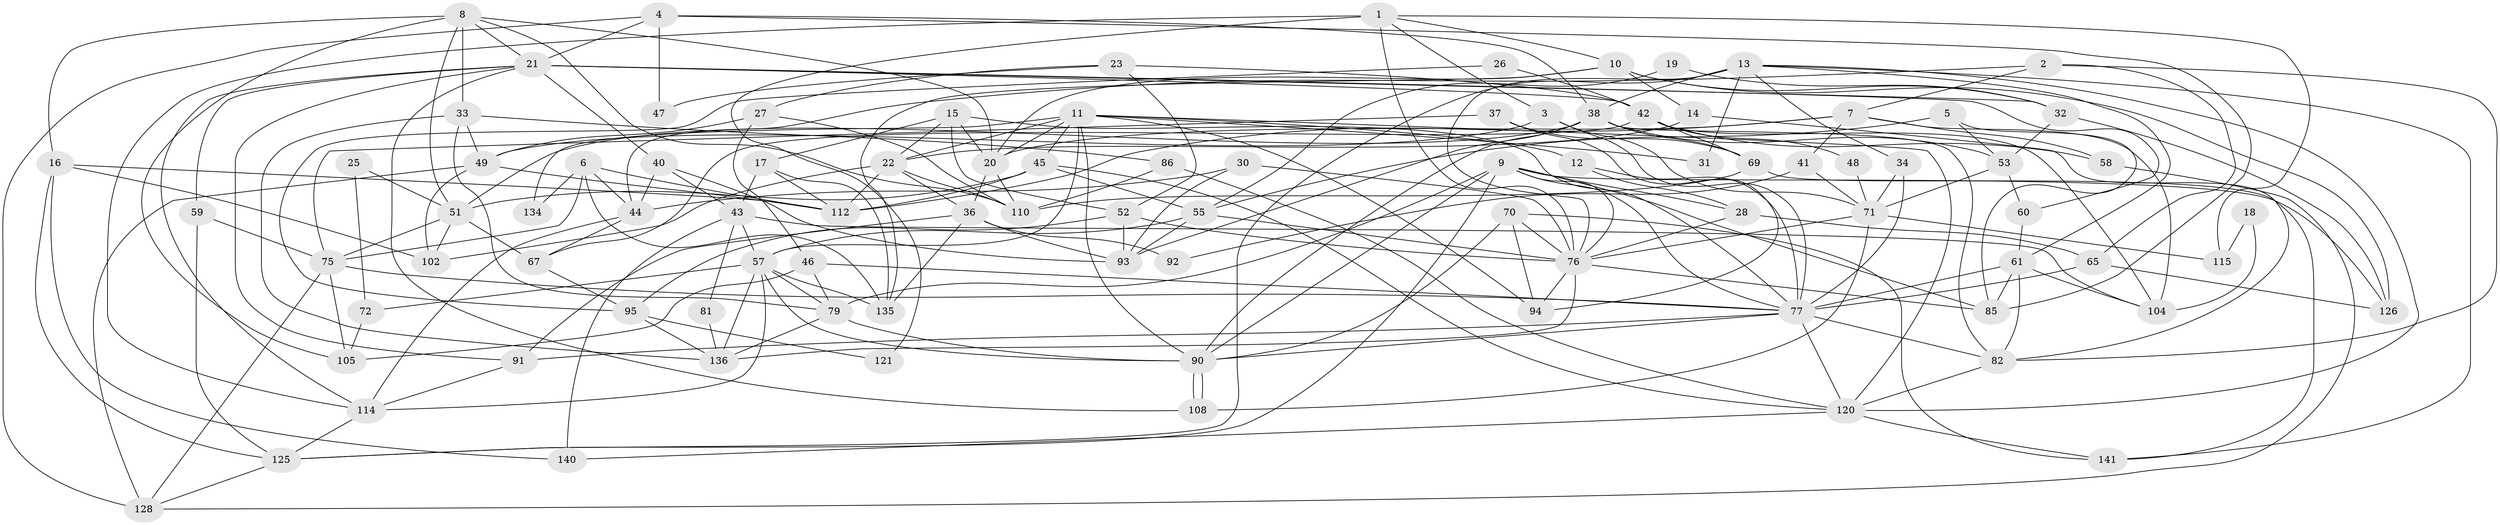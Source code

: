 // Generated by graph-tools (version 1.1) at 2025/24/03/03/25 07:24:01]
// undirected, 92 vertices, 230 edges
graph export_dot {
graph [start="1"]
  node [color=gray90,style=filled];
  1 [super="+54"];
  2 [super="+89"];
  3 [super="+29"];
  4 [super="+63"];
  5;
  6 [super="+122"];
  7 [super="+62"];
  8 [super="+99"];
  9 [super="+24"];
  10;
  11 [super="+35"];
  12 [super="+106"];
  13 [super="+118"];
  14 [super="+80"];
  15 [super="+68"];
  16 [super="+78"];
  17 [super="+66"];
  18;
  19;
  20 [super="+88"];
  21 [super="+133"];
  22 [super="+50"];
  23;
  25;
  26;
  27 [super="+73"];
  28;
  30;
  31;
  32 [super="+56"];
  33 [super="+39"];
  34;
  36 [super="+119"];
  37 [super="+123"];
  38 [super="+84"];
  40;
  41;
  42 [super="+64"];
  43 [super="+97"];
  44 [super="+103"];
  45 [super="+142"];
  46;
  47;
  48;
  49 [super="+74"];
  51 [super="+98"];
  52;
  53 [super="+117"];
  55 [super="+109"];
  57 [super="+138"];
  58;
  59;
  60;
  61 [super="+83"];
  65;
  67;
  69;
  70 [super="+129"];
  71 [super="+101"];
  72;
  75;
  76 [super="+124"];
  77 [super="+137"];
  79 [super="+100"];
  81;
  82 [super="+87"];
  85 [super="+127"];
  86;
  90 [super="+96"];
  91 [super="+113"];
  92;
  93;
  94;
  95 [super="+107"];
  102 [super="+111"];
  104;
  105;
  108;
  110 [super="+139"];
  112 [super="+116"];
  114 [super="+130"];
  115;
  120 [super="+131"];
  121;
  125 [super="+132"];
  126;
  128;
  134;
  135;
  136;
  140;
  141;
  1 -- 10;
  1 -- 115;
  1 -- 114;
  1 -- 3;
  1 -- 121;
  1 -- 76;
  2 -- 7;
  2 -- 65;
  2 -- 44;
  2 -- 82;
  3 -- 77;
  3 -- 49;
  3 -- 71;
  4 -- 47;
  4 -- 128;
  4 -- 21;
  4 -- 38;
  4 -- 85;
  5 -- 55 [weight=2];
  5 -- 53;
  5 -- 85;
  6 -- 134;
  6 -- 135;
  6 -- 44;
  6 -- 112;
  6 -- 75;
  7 -- 41;
  7 -- 58;
  7 -- 20;
  7 -- 104;
  7 -- 112;
  8 -- 51;
  8 -- 105;
  8 -- 110;
  8 -- 21;
  8 -- 20;
  8 -- 33;
  8 -- 16;
  9 -- 28;
  9 -- 85;
  9 -- 125;
  9 -- 79;
  9 -- 76;
  9 -- 77;
  9 -- 126;
  9 -- 90;
  10 -- 135;
  10 -- 126;
  10 -- 14;
  10 -- 32;
  10 -- 20;
  11 -- 134;
  11 -- 12;
  11 -- 22 [weight=2];
  11 -- 120;
  11 -- 94;
  11 -- 31;
  11 -- 20;
  11 -- 57;
  11 -- 90;
  11 -- 45;
  12 -- 77;
  12 -- 28;
  13 -- 61;
  13 -- 120;
  13 -- 34;
  13 -- 125;
  13 -- 38;
  13 -- 141;
  13 -- 76;
  13 -- 31;
  14 -- 22;
  14 -- 82;
  15 -- 20;
  15 -- 52;
  15 -- 77;
  15 -- 22;
  15 -- 17;
  16 -- 140;
  16 -- 125;
  16 -- 102;
  16 -- 112;
  17 -- 112;
  17 -- 135;
  17 -- 43;
  18 -- 104;
  18 -- 115;
  19 -- 55;
  19 -- 32;
  20 -- 110;
  20 -- 36;
  21 -- 114;
  21 -- 59;
  21 -- 108;
  21 -- 32;
  21 -- 40;
  21 -- 91;
  21 -- 60;
  21 -- 42;
  22 -- 36;
  22 -- 102;
  22 -- 110;
  22 -- 112;
  23 -- 42;
  23 -- 52;
  23 -- 27;
  23 -- 47;
  25 -- 51;
  25 -- 72;
  26 -- 95;
  26 -- 42;
  27 -- 46;
  27 -- 49 [weight=2];
  27 -- 110;
  28 -- 76;
  28 -- 65;
  30 -- 93;
  30 -- 44;
  30 -- 76;
  32 -- 126;
  32 -- 53;
  33 -- 86;
  33 -- 136;
  33 -- 79;
  33 -- 49;
  34 -- 77;
  34 -- 71;
  36 -- 135;
  36 -- 92;
  36 -- 91;
  36 -- 93;
  37 -- 69;
  37 -- 94;
  37 -- 75;
  38 -- 90;
  38 -- 69;
  38 -- 82;
  38 -- 93;
  38 -- 53;
  38 -- 51;
  40 -- 44;
  40 -- 93;
  40 -- 43;
  41 -- 71;
  41 -- 92;
  42 -- 67;
  42 -- 48;
  42 -- 58;
  42 -- 69;
  42 -- 104;
  43 -- 81;
  43 -- 140;
  43 -- 104;
  43 -- 57;
  44 -- 67;
  44 -- 114;
  45 -- 112;
  45 -- 120;
  45 -- 55;
  45 -- 51;
  46 -- 79;
  46 -- 105;
  46 -- 77;
  48 -- 71;
  49 -- 128;
  49 -- 102;
  49 -- 112;
  51 -- 67;
  51 -- 75;
  51 -- 102;
  52 -- 93;
  52 -- 95;
  52 -- 76;
  53 -- 71;
  53 -- 60;
  55 -- 93;
  55 -- 76;
  55 -- 57;
  57 -- 90;
  57 -- 79;
  57 -- 135;
  57 -- 72;
  57 -- 136;
  57 -- 114;
  58 -- 128;
  59 -- 125;
  59 -- 75;
  60 -- 61;
  61 -- 104;
  61 -- 77;
  61 -- 82;
  61 -- 85;
  65 -- 126;
  65 -- 77;
  67 -- 95;
  69 -- 110;
  69 -- 141;
  70 -- 76;
  70 -- 94;
  70 -- 90;
  70 -- 141;
  71 -- 76;
  71 -- 115;
  71 -- 108;
  72 -- 105;
  75 -- 77;
  75 -- 105;
  75 -- 128;
  76 -- 136;
  76 -- 94;
  76 -- 85;
  77 -- 91;
  77 -- 120;
  77 -- 90;
  77 -- 82;
  79 -- 90;
  79 -- 136;
  81 -- 136;
  82 -- 120;
  86 -- 120;
  86 -- 110;
  90 -- 108;
  90 -- 108;
  91 -- 114;
  95 -- 136;
  95 -- 121;
  114 -- 125;
  120 -- 141;
  120 -- 140;
  125 -- 128;
}
